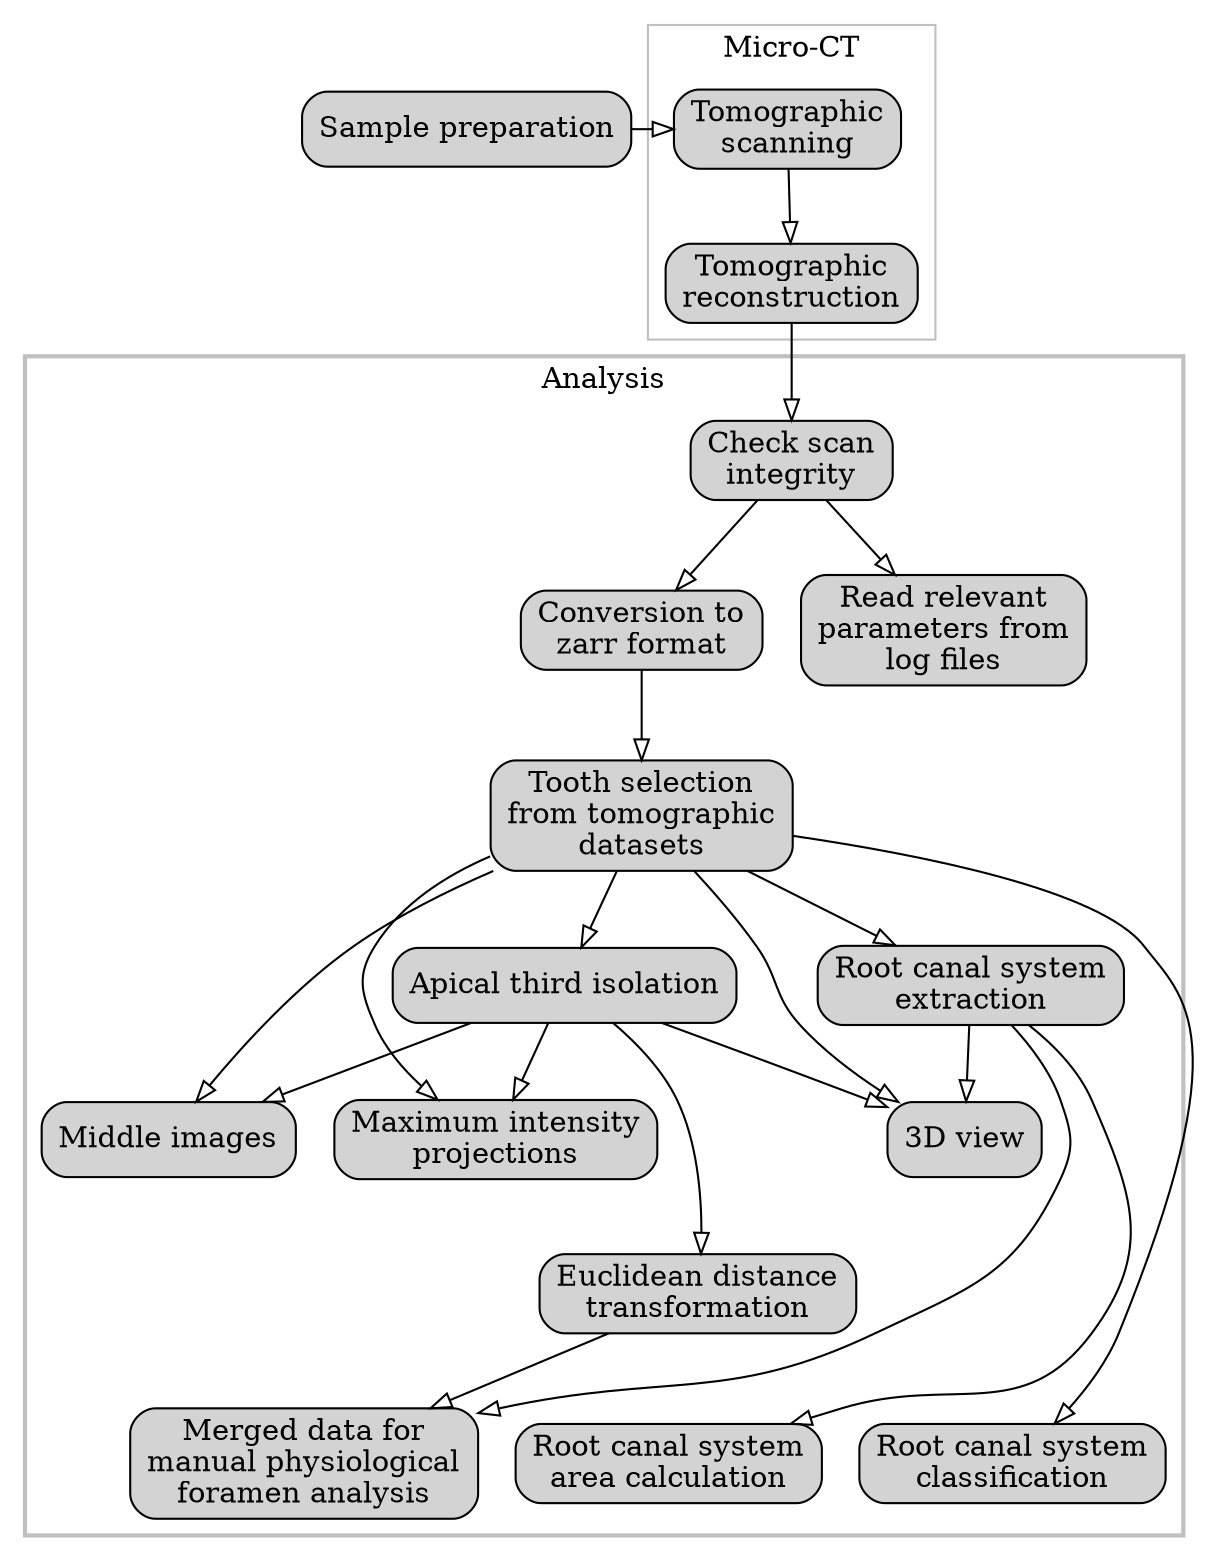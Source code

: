 # compile to png with
# dot workflow.dot -Tpng -o images/workflow.png
digraph Workflow {
    
    ordering=out  # Order as given in text: https://forum.graphviz.org/t/ordering-nodes-dot/280

    #splines=false;
    #splines=ortho;
    #splines=polyline
    bgcolor=transparent;
    newrank=true; # https://stackoverflow.com/a/18410951/323100

    edge [arrowhead = o];
    node [shape=box, style="rounded,filled"];

    prep [label="Sample preparation"];
    
    subgraph cluster_uct {
        label = "Micro-CT";
        color=grey;
        #penwidth=2;
        
        uct [label="Tomographic\nscanning"];
        reco [label="Tomographic\nreconstruction"];
        
        uct -> reco;
        }
        
    prep -> uct;
    {rank=same;prep;uct}
    
    subgraph cluster_analysis {
        label = "Analysis";
        color=grey;
        penwidth=2;
        
        dask [label="Conversion to\nzarr format"];
        log [label="Read relevant\nparameters from\nlog files"]; 
        check [label="Check scan\nintegrity"];
        crop [label="Tooth selection\nfrom tomographic\ndatasets"];
        rootcanal [label="Root canal system\nextraction"];
        apex [label="Apical third isolation"];        
        reco -> check -> dask -> crop -> apex;#[constraint=false];
        check -> log;
        crop -> rootcanal;
    
        mid [label="Middle images"];                
        mip [label="Maximum intensity\nprojections"];        
        crop -> mid;
        X [label="", style="invis"];
        crop -> mip;
        {rank=same;mip;mid;X;}
        apex -> mip;#[constraint=false];
        apex -> mid[constraint=false];
        briseno [label="Root canal system\nclassification"];
        crop -> briseno;

        #apex -> rootcanal [constraint=false];
        edt [label="Euclidean distance\ntransformation"];
        
        apex -> X -> edt  [style = invis ];
        apex -> edt;
        threed [label="3D view"]
        
        crop -> threed;#[constraint=false];
        apex -> threed;#[constraint=false];
        rootcanal -> threed;#[constraint=false];
        area [label="Root canal system\narea calculation"]
        rootcanal -> area;
        #apex -> area;
        merge [label="Merged data for\nmanual physiological\nforamen analysis"]
        rootcanal -> merge;
        edt -> merge;
        #{rank=same;threed;merge;edt}
        #{rank=same;briseno;merge;log}
        
        #{ rank=max;merge;briseno;}
        #{ rank=min; crop; }
        
        #{rank=same;threed;crop;}
        #{rank=same;apex;briseno;rootcanal;}
        #{rank=same;dask;log;check}
        #{rank=same;crop;threed}
        #{rank=same;apex;rootcanal;briseno;}
        #{rank=same;briseno;rootcanal;edt}

        {rank=max;merge;briseno;area;}

        }
        
    #subgraph cluster_output {
#        color=grey;
#        penwidth=2;
#        
#        disk [label="Save to disk"];
#    
#        log -> disk;
#        area -> disk;
#        crop -> disk;
#        mid -> disk;
#        mip -> disk;        
#        briseno -> disk;
#        rootcanal -> disk;
#        edt -> disk;
#        merge -> disk;
#        }
}
